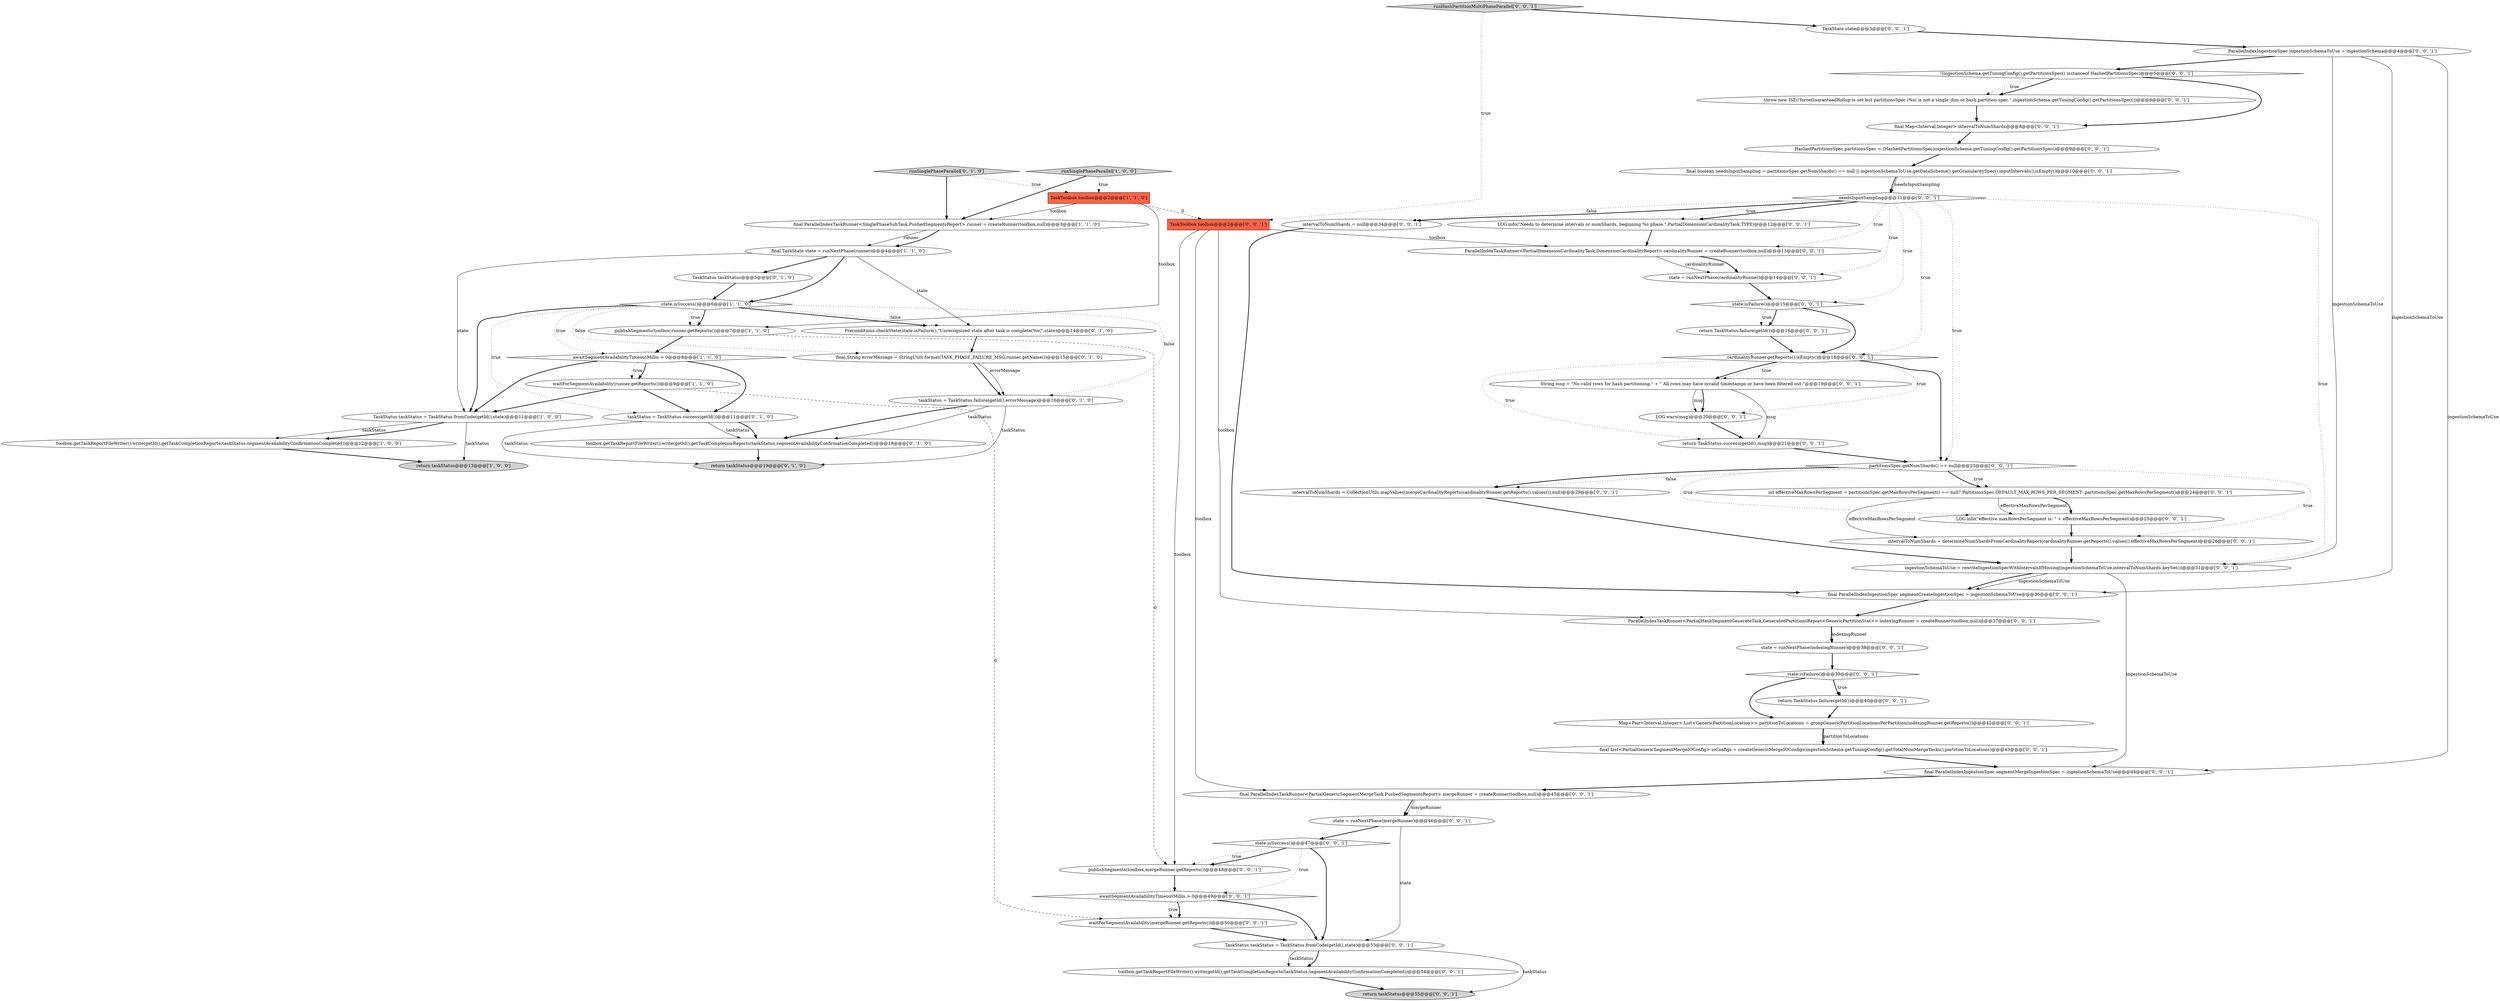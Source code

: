 digraph {
7 [style = filled, label = "TaskStatus taskStatus = TaskStatus.fromCode(getId(),state)@@@11@@@['1', '0', '0']", fillcolor = white, shape = ellipse image = "AAA0AAABBB1BBB"];
41 [style = filled, label = "throw new ISE(\"forceGuaranteedRollup is set but partitionsSpec (%s( is not a single_dim or hash partition spec.\",ingestionSchema.getTuningConfig().getPartitionsSpec())@@@6@@@['0', '0', '1']", fillcolor = white, shape = ellipse image = "AAA0AAABBB3BBB"];
36 [style = filled, label = "state.isSuccess()@@@47@@@['0', '0', '1']", fillcolor = white, shape = diamond image = "AAA0AAABBB3BBB"];
18 [style = filled, label = "TaskStatus taskStatus@@@5@@@['0', '1', '0']", fillcolor = white, shape = ellipse image = "AAA1AAABBB2BBB"];
54 [style = filled, label = "state = runNextPhase(indexingRunner)@@@38@@@['0', '0', '1']", fillcolor = white, shape = ellipse image = "AAA0AAABBB3BBB"];
34 [style = filled, label = "runHashPartitionMultiPhaseParallel['0', '0', '1']", fillcolor = lightgray, shape = diamond image = "AAA0AAABBB3BBB"];
8 [style = filled, label = "final ParallelIndexTaskRunner<SinglePhaseSubTask,PushedSegmentsReport> runner = createRunner(toolbox,null)@@@3@@@['1', '1', '0']", fillcolor = white, shape = ellipse image = "AAA0AAABBB1BBB"];
25 [style = filled, label = "state = runNextPhase(mergeRunner)@@@46@@@['0', '0', '1']", fillcolor = white, shape = ellipse image = "AAA0AAABBB3BBB"];
52 [style = filled, label = "final ParallelIndexTaskRunner<PartialGenericSegmentMergeTask,PushedSegmentsReport> mergeRunner = createRunner(toolbox,null)@@@45@@@['0', '0', '1']", fillcolor = white, shape = ellipse image = "AAA0AAABBB3BBB"];
60 [style = filled, label = "intervalToNumShards = determineNumShardsFromCardinalityReport(cardinalityRunner.getReports().values(),effectiveMaxRowsPerSegment)@@@26@@@['0', '0', '1']", fillcolor = white, shape = ellipse image = "AAA0AAABBB3BBB"];
0 [style = filled, label = "waitForSegmentAvailability(runner.getReports())@@@9@@@['1', '1', '0']", fillcolor = white, shape = ellipse image = "AAA0AAABBB1BBB"];
5 [style = filled, label = "TaskToolbox toolbox@@@2@@@['1', '1', '0']", fillcolor = tomato, shape = box image = "AAA0AAABBB1BBB"];
10 [style = filled, label = "return taskStatus@@@13@@@['1', '0', '0']", fillcolor = lightgray, shape = ellipse image = "AAA0AAABBB1BBB"];
1 [style = filled, label = "state.isSuccess()@@@6@@@['1', '1', '0']", fillcolor = white, shape = diamond image = "AAA0AAABBB1BBB"];
29 [style = filled, label = "waitForSegmentAvailability(mergeRunner.getReports())@@@50@@@['0', '0', '1']", fillcolor = white, shape = ellipse image = "AAA0AAABBB3BBB"];
30 [style = filled, label = "LOG.warn(msg)@@@20@@@['0', '0', '1']", fillcolor = white, shape = ellipse image = "AAA0AAABBB3BBB"];
21 [style = filled, label = "state.isFailure()@@@39@@@['0', '0', '1']", fillcolor = white, shape = diamond image = "AAA0AAABBB3BBB"];
24 [style = filled, label = "intervalToNumShards = CollectionUtils.mapValues(mergeCardinalityReports(cardinalityRunner.getReports().values()),null)@@@29@@@['0', '0', '1']", fillcolor = white, shape = ellipse image = "AAA0AAABBB3BBB"];
27 [style = filled, label = "TaskToolbox toolbox@@@2@@@['0', '0', '1']", fillcolor = tomato, shape = box image = "AAA0AAABBB3BBB"];
35 [style = filled, label = "ParallelIndexIngestionSpec ingestionSchemaToUse = ingestionSchema@@@4@@@['0', '0', '1']", fillcolor = white, shape = ellipse image = "AAA0AAABBB3BBB"];
44 [style = filled, label = "int effectiveMaxRowsPerSegment = partitionsSpec.getMaxRowsPerSegment() == null? PartitionsSpec.DEFAULT_MAX_ROWS_PER_SEGMENT: partitionsSpec.getMaxRowsPerSegment()@@@24@@@['0', '0', '1']", fillcolor = white, shape = ellipse image = "AAA0AAABBB3BBB"];
33 [style = filled, label = "ParallelIndexTaskRunner<PartialHashSegmentGenerateTask,GeneratedPartitionsReport<GenericPartitionStat>> indexingRunner = createRunner(toolbox,null)@@@37@@@['0', '0', '1']", fillcolor = white, shape = ellipse image = "AAA0AAABBB3BBB"];
53 [style = filled, label = "LOG.info(\"effective maxRowsPerSegment is: \" + effectiveMaxRowsPerSegment)@@@25@@@['0', '0', '1']", fillcolor = white, shape = ellipse image = "AAA0AAABBB3BBB"];
56 [style = filled, label = "cardinalityRunner.getReports().isEmpty()@@@18@@@['0', '0', '1']", fillcolor = white, shape = diamond image = "AAA0AAABBB3BBB"];
46 [style = filled, label = "final boolean needsInputSampling = partitionsSpec.getNumShards() == null || ingestionSchemaToUse.getDataSchema().getGranularitySpec().inputIntervals().isEmpty()@@@10@@@['0', '0', '1']", fillcolor = white, shape = ellipse image = "AAA0AAABBB3BBB"];
57 [style = filled, label = "return TaskStatus.success(getId(),msg)@@@21@@@['0', '0', '1']", fillcolor = white, shape = ellipse image = "AAA0AAABBB3BBB"];
59 [style = filled, label = "ParallelIndexTaskRunner<PartialDimensionCardinalityTask,DimensionCardinalityReport> cardinalityRunner = createRunner(toolbox,null)@@@13@@@['0', '0', '1']", fillcolor = white, shape = ellipse image = "AAA0AAABBB3BBB"];
16 [style = filled, label = "taskStatus = TaskStatus.failure(getId(),errorMessage)@@@16@@@['0', '1', '0']", fillcolor = white, shape = ellipse image = "AAA1AAABBB2BBB"];
9 [style = filled, label = "runSinglePhaseParallel['1', '0', '0']", fillcolor = lightgray, shape = diamond image = "AAA0AAABBB1BBB"];
15 [style = filled, label = "Preconditions.checkState(state.isFailure(),\"Unrecognized state after task is complete(%s(\",state)@@@14@@@['0', '1', '0']", fillcolor = white, shape = ellipse image = "AAA1AAABBB2BBB"];
45 [style = filled, label = "toolbox.getTaskReportFileWriter().write(getId(),getTaskCompletionReports(taskStatus,segmentAvailabilityConfirmationCompleted))@@@54@@@['0', '0', '1']", fillcolor = white, shape = ellipse image = "AAA0AAABBB3BBB"];
48 [style = filled, label = "needsInputSampling@@@11@@@['0', '0', '1']", fillcolor = white, shape = diamond image = "AAA0AAABBB3BBB"];
40 [style = filled, label = "Map<Pair<Interval,Integer>,List<GenericPartitionLocation>> partitionToLocations = groupGenericPartitionLocationsPerPartition(indexingRunner.getReports())@@@42@@@['0', '0', '1']", fillcolor = white, shape = ellipse image = "AAA0AAABBB3BBB"];
12 [style = filled, label = "taskStatus = TaskStatus.success(getId())@@@11@@@['0', '1', '0']", fillcolor = white, shape = ellipse image = "AAA1AAABBB2BBB"];
31 [style = filled, label = "partitionsSpec.getNumShards() == null@@@23@@@['0', '0', '1']", fillcolor = white, shape = diamond image = "AAA0AAABBB3BBB"];
26 [style = filled, label = "intervalToNumShards = null@@@34@@@['0', '0', '1']", fillcolor = white, shape = ellipse image = "AAA0AAABBB3BBB"];
38 [style = filled, label = "return TaskStatus.failure(getId())@@@16@@@['0', '0', '1']", fillcolor = white, shape = ellipse image = "AAA0AAABBB3BBB"];
39 [style = filled, label = "return taskStatus@@@55@@@['0', '0', '1']", fillcolor = lightgray, shape = ellipse image = "AAA0AAABBB3BBB"];
20 [style = filled, label = "HashedPartitionsSpec partitionsSpec = (HashedPartitionsSpec)ingestionSchema.getTuningConfig().getPartitionsSpec()@@@9@@@['0', '0', '1']", fillcolor = white, shape = ellipse image = "AAA0AAABBB3BBB"];
3 [style = filled, label = "toolbox.getTaskReportFileWriter().write(getId(),getTaskCompletionReports(taskStatus,segmentAvailabilityConfirmationCompleted))@@@12@@@['1', '0', '0']", fillcolor = white, shape = ellipse image = "AAA0AAABBB1BBB"];
4 [style = filled, label = "final TaskState state = runNextPhase(runner)@@@4@@@['1', '1', '0']", fillcolor = white, shape = ellipse image = "AAA0AAABBB1BBB"];
49 [style = filled, label = "final ParallelIndexIngestionSpec segmentCreateIngestionSpec = ingestionSchemaToUse@@@36@@@['0', '0', '1']", fillcolor = white, shape = ellipse image = "AAA0AAABBB3BBB"];
43 [style = filled, label = "return TaskStatus.failure(getId())@@@40@@@['0', '0', '1']", fillcolor = white, shape = ellipse image = "AAA0AAABBB3BBB"];
47 [style = filled, label = "TaskStatus taskStatus = TaskStatus.fromCode(getId(),state)@@@53@@@['0', '0', '1']", fillcolor = white, shape = ellipse image = "AAA0AAABBB3BBB"];
61 [style = filled, label = "final List<PartialGenericSegmentMergeIOConfig> ioConfigs = createGenericMergeIOConfigs(ingestionSchema.getTuningConfig().getTotalNumMergeTasks(),partitionToLocations)@@@43@@@['0', '0', '1']", fillcolor = white, shape = ellipse image = "AAA0AAABBB3BBB"];
23 [style = filled, label = "state.isFailure()@@@15@@@['0', '0', '1']", fillcolor = white, shape = diamond image = "AAA0AAABBB3BBB"];
28 [style = filled, label = "TaskState state@@@3@@@['0', '0', '1']", fillcolor = white, shape = ellipse image = "AAA0AAABBB3BBB"];
17 [style = filled, label = "runSinglePhaseParallel['0', '1', '0']", fillcolor = lightgray, shape = diamond image = "AAA0AAABBB2BBB"];
51 [style = filled, label = "state = runNextPhase(cardinalityRunner)@@@14@@@['0', '0', '1']", fillcolor = white, shape = ellipse image = "AAA0AAABBB3BBB"];
50 [style = filled, label = "publishSegments(toolbox,mergeRunner.getReports())@@@48@@@['0', '0', '1']", fillcolor = white, shape = ellipse image = "AAA0AAABBB3BBB"];
6 [style = filled, label = "awaitSegmentAvailabilityTimeoutMillis > 0@@@8@@@['1', '1', '0']", fillcolor = white, shape = diamond image = "AAA0AAABBB1BBB"];
22 [style = filled, label = "!(ingestionSchema.getTuningConfig().getPartitionsSpec() instanceof HashedPartitionsSpec)@@@5@@@['0', '0', '1']", fillcolor = white, shape = diamond image = "AAA0AAABBB3BBB"];
14 [style = filled, label = "final String errorMessage = StringUtils.format(TASK_PHASE_FAILURE_MSG,runner.getName())@@@15@@@['0', '1', '0']", fillcolor = white, shape = ellipse image = "AAA1AAABBB2BBB"];
55 [style = filled, label = "awaitSegmentAvailabilityTimeoutMillis > 0@@@49@@@['0', '0', '1']", fillcolor = white, shape = diamond image = "AAA0AAABBB3BBB"];
37 [style = filled, label = "LOG.info(\"Needs to determine intervals or numShards, beginning %s phase.\",PartialDimensionCardinalityTask.TYPE)@@@12@@@['0', '0', '1']", fillcolor = white, shape = ellipse image = "AAA0AAABBB3BBB"];
42 [style = filled, label = "String msg = \"No valid rows for hash partitioning.\" + \" All rows may have invalid timestamps or have been filtered out.\"@@@19@@@['0', '0', '1']", fillcolor = white, shape = ellipse image = "AAA0AAABBB3BBB"];
32 [style = filled, label = "ingestionSchemaToUse = rewriteIngestionSpecWithIntervalsIfMissing(ingestionSchemaToUse,intervalToNumShards.keySet())@@@31@@@['0', '0', '1']", fillcolor = white, shape = ellipse image = "AAA0AAABBB3BBB"];
58 [style = filled, label = "final ParallelIndexIngestionSpec segmentMergeIngestionSpec = ingestionSchemaToUse@@@44@@@['0', '0', '1']", fillcolor = white, shape = ellipse image = "AAA0AAABBB3BBB"];
13 [style = filled, label = "return taskStatus@@@19@@@['0', '1', '0']", fillcolor = lightgray, shape = ellipse image = "AAA0AAABBB2BBB"];
2 [style = filled, label = "publishSegments(toolbox,runner.getReports())@@@7@@@['1', '1', '0']", fillcolor = white, shape = ellipse image = "AAA0AAABBB1BBB"];
19 [style = filled, label = "final Map<Interval,Integer> intervalToNumShards@@@8@@@['0', '0', '1']", fillcolor = white, shape = ellipse image = "AAA0AAABBB3BBB"];
11 [style = filled, label = "toolbox.getTaskReportFileWriter().write(getId(),getTaskCompletionReports(taskStatus,segmentAvailabilityConfirmationCompleted))@@@18@@@['0', '1', '0']", fillcolor = white, shape = ellipse image = "AAA0AAABBB2BBB"];
3->10 [style = bold, label=""];
38->56 [style = bold, label=""];
24->32 [style = bold, label=""];
54->21 [style = bold, label=""];
27->52 [style = solid, label="toolbox"];
48->23 [style = dotted, label="true"];
32->58 [style = solid, label="ingestionSchemaToUse"];
9->5 [style = dotted, label="true"];
27->33 [style = solid, label="toolbox"];
27->50 [style = solid, label="toolbox"];
12->11 [style = solid, label="taskStatus"];
36->50 [style = bold, label=""];
56->42 [style = bold, label=""];
21->43 [style = dotted, label="true"];
8->4 [style = solid, label="runner"];
35->58 [style = solid, label="ingestionSchemaToUse"];
20->46 [style = bold, label=""];
21->43 [style = bold, label=""];
55->29 [style = bold, label=""];
56->42 [style = dotted, label="true"];
36->47 [style = bold, label=""];
1->16 [style = dotted, label="false"];
6->12 [style = bold, label=""];
23->38 [style = bold, label=""];
1->14 [style = dotted, label="false"];
17->8 [style = bold, label=""];
53->60 [style = bold, label=""];
49->33 [style = bold, label=""];
31->44 [style = dotted, label="true"];
48->31 [style = dotted, label="true"];
46->48 [style = solid, label="needsInputSampling"];
23->56 [style = bold, label=""];
35->22 [style = bold, label=""];
47->45 [style = bold, label=""];
1->2 [style = bold, label=""];
35->32 [style = solid, label="ingestionSchemaToUse"];
16->13 [style = solid, label="taskStatus"];
56->57 [style = dotted, label="true"];
4->15 [style = solid, label="state"];
31->44 [style = bold, label=""];
12->13 [style = solid, label="taskStatus"];
55->29 [style = dotted, label="true"];
34->28 [style = bold, label=""];
0->29 [style = dashed, label="0"];
42->57 [style = solid, label="msg"];
7->10 [style = solid, label="taskStatus"];
0->7 [style = bold, label=""];
56->31 [style = bold, label=""];
22->41 [style = bold, label=""];
7->3 [style = solid, label="taskStatus"];
5->2 [style = solid, label="toolbox"];
44->60 [style = solid, label="effectiveMaxRowsPerSegment"];
51->23 [style = bold, label=""];
52->25 [style = bold, label=""];
4->7 [style = solid, label="state"];
50->55 [style = bold, label=""];
4->1 [style = bold, label=""];
6->0 [style = dotted, label="true"];
30->57 [style = bold, label=""];
22->41 [style = dotted, label="true"];
0->12 [style = bold, label=""];
16->11 [style = solid, label="taskStatus"];
40->61 [style = bold, label=""];
11->13 [style = bold, label=""];
59->51 [style = solid, label="cardinalityRunner"];
1->15 [style = bold, label=""];
48->59 [style = dotted, label="true"];
1->2 [style = dotted, label="true"];
36->55 [style = dotted, label="true"];
35->49 [style = solid, label="ingestionSchemaToUse"];
42->30 [style = solid, label="msg"];
17->5 [style = dotted, label="true"];
5->8 [style = solid, label="toolbox"];
22->19 [style = bold, label=""];
21->40 [style = bold, label=""];
14->16 [style = bold, label=""];
59->51 [style = bold, label=""];
25->36 [style = bold, label=""];
46->48 [style = bold, label=""];
52->25 [style = solid, label="mergeRunner"];
6->0 [style = bold, label=""];
44->53 [style = solid, label="effectiveMaxRowsPerSegment"];
7->3 [style = bold, label=""];
60->32 [style = bold, label=""];
29->47 [style = bold, label=""];
48->37 [style = bold, label=""];
15->14 [style = bold, label=""];
31->60 [style = dotted, label="true"];
43->40 [style = bold, label=""];
1->12 [style = dotted, label="true"];
31->24 [style = dotted, label="false"];
2->6 [style = bold, label=""];
44->53 [style = bold, label=""];
18->1 [style = bold, label=""];
48->56 [style = dotted, label="true"];
23->38 [style = dotted, label="true"];
1->7 [style = bold, label=""];
55->47 [style = bold, label=""];
16->11 [style = bold, label=""];
26->49 [style = bold, label=""];
40->61 [style = solid, label="partitionToLocations"];
4->18 [style = bold, label=""];
48->26 [style = dotted, label="false"];
61->58 [style = bold, label=""];
48->37 [style = dotted, label="true"];
47->45 [style = solid, label="taskStatus"];
1->15 [style = dotted, label="false"];
33->54 [style = bold, label=""];
28->35 [style = bold, label=""];
8->4 [style = bold, label=""];
48->51 [style = dotted, label="true"];
19->20 [style = bold, label=""];
32->49 [style = solid, label="ingestionSchemaToUse"];
57->31 [style = bold, label=""];
2->50 [style = dashed, label="0"];
5->27 [style = dashed, label="0"];
41->19 [style = bold, label=""];
1->6 [style = dotted, label="true"];
34->27 [style = dotted, label="true"];
58->52 [style = bold, label=""];
48->26 [style = bold, label=""];
27->59 [style = solid, label="toolbox"];
32->49 [style = bold, label=""];
48->32 [style = dotted, label="true"];
56->30 [style = dotted, label="true"];
25->47 [style = solid, label="state"];
12->11 [style = bold, label=""];
31->24 [style = bold, label=""];
9->8 [style = bold, label=""];
6->7 [style = bold, label=""];
37->59 [style = bold, label=""];
31->53 [style = dotted, label="true"];
45->39 [style = bold, label=""];
33->54 [style = solid, label="indexingRunner"];
36->50 [style = dotted, label="true"];
47->39 [style = solid, label="taskStatus"];
42->30 [style = bold, label=""];
14->16 [style = solid, label="errorMessage"];
}
